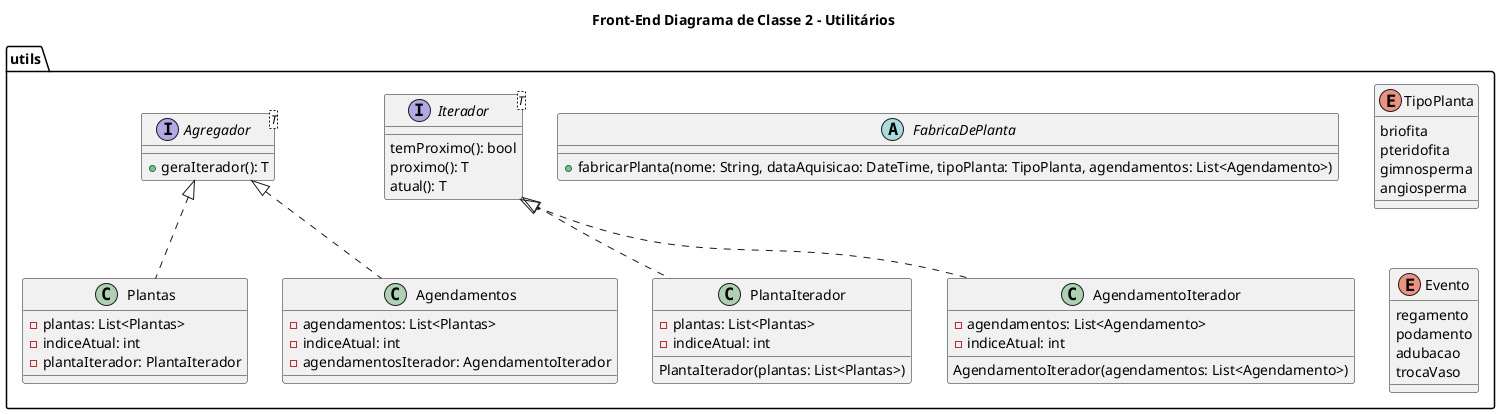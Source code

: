 @startuml Diagrama_Classe_2
title Front-End Diagrama de Classe 2 - Utilitários

package utils {
  abstract class FabricaDePlanta {
    +fabricarPlanta(nome: String, dataAquisicao: DateTime, tipoPlanta: TipoPlanta, agendamentos: List<Agendamento>)
  }

  enum TipoPlanta {
    briofita
    pteridofita
    gimnosperma
    angiosperma
  }

  enum Evento {
    regamento
    podamento
    adubacao
    trocaVaso
  }

  interface Iterador<T> {
    temProximo(): bool
    proximo(): T
    atual(): T
  }

  class PlantaIterador {
    -plantas: List<Plantas>
    -indiceAtual: int
    PlantaIterador(plantas: List<Plantas>)
  }

  class AgendamentoIterador {
    -agendamentos: List<Agendamento>
    -indiceAtual: int
    AgendamentoIterador(agendamentos: List<Agendamento>)
  }

  interface Agregador<T> {
    +geraIterador(): T
  }

  class Plantas {
    -plantas: List<Plantas>
    -indiceAtual: int
    -plantaIterador: PlantaIterador
  }

  class Agendamentos {
    -agendamentos: List<Plantas>
    -indiceAtual: int
    -agendamentosIterador: AgendamentoIterador
  }

  Iterador <|.. PlantaIterador
  Iterador <|.. AgendamentoIterador

  Agregador <|.. Plantas
  Agregador <|.. Agendamentos
}
@enduml
